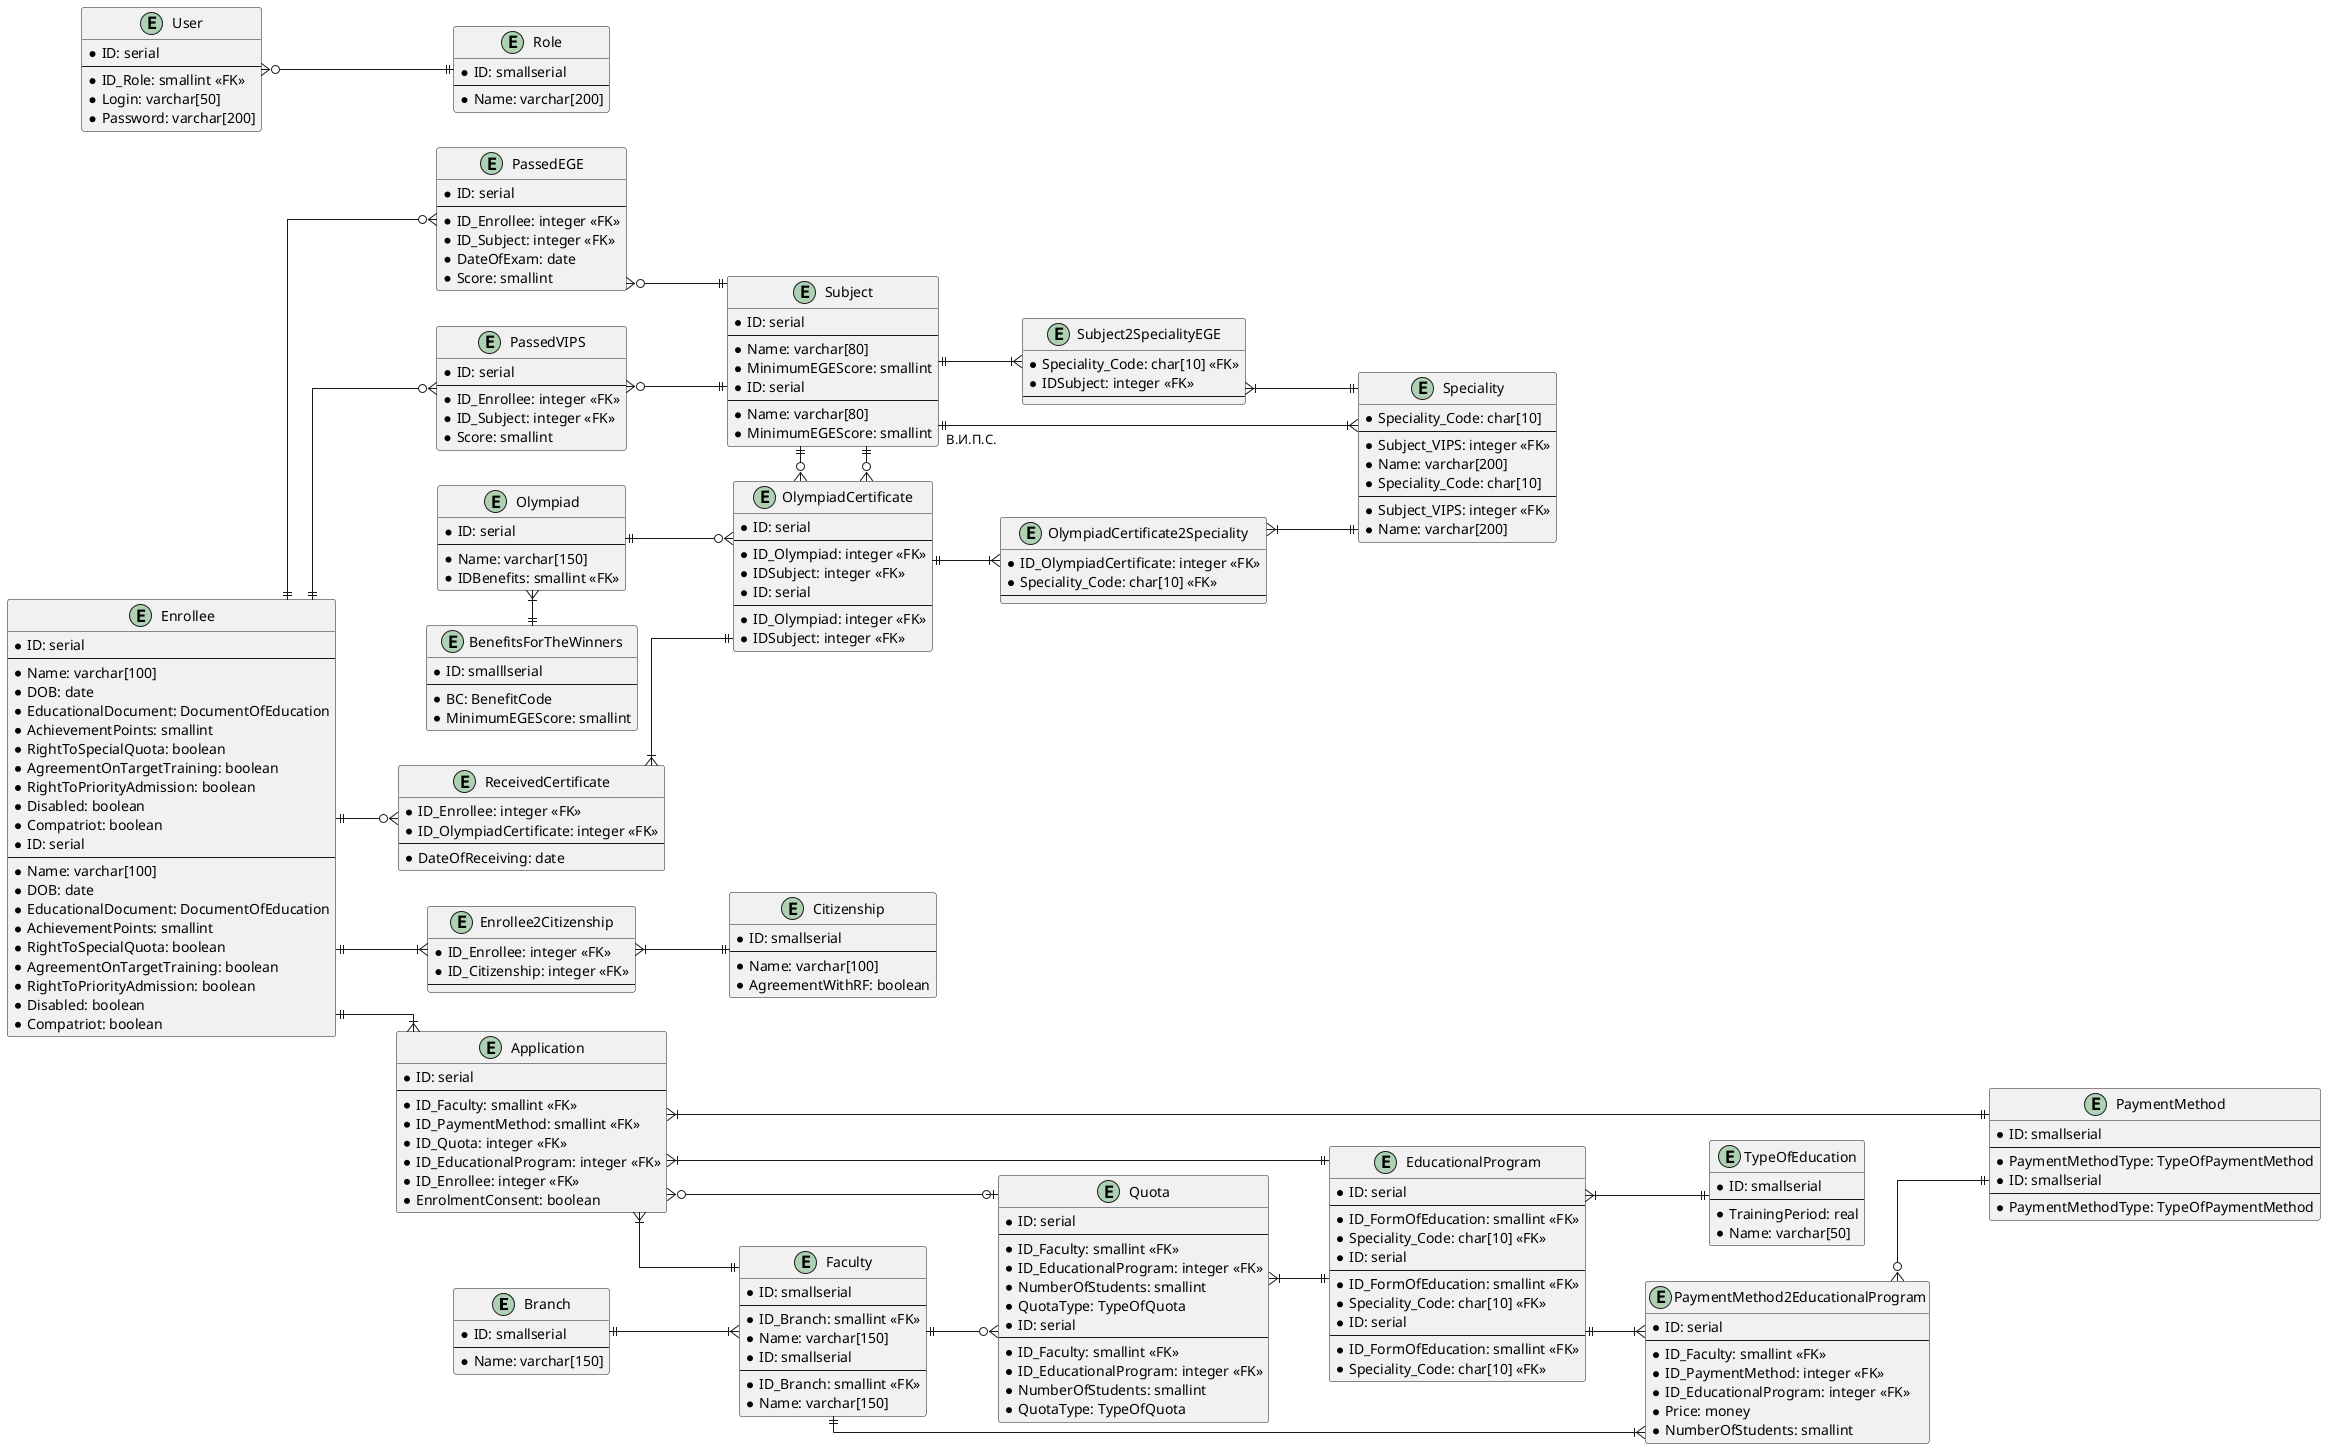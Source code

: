 @startuml
skinparam linetype ortho
left to right direction
entity Branch {
	  * ID: smallserial
	  --
	  * Name: varchar[150]
}
entity Faculty {
	  * ID: smallserial
	  --
	  * ID_Branch: smallint <<FK>>
	  * Name: varchar[150]
}

entity Quota {
	* ID: serial
	--
	* ID_Faculty: smallint <<FK>>
	* ID_EducationalProgram: integer <<FK>>
	* NumberOfStudents: smallint
	* QuotaType: TypeOfQuota
}
entity PaymentMethod2EducationalProgram {
	* ID: serial
	--
	* ID_Faculty: smallint <<FK>>
	* ID_PaymentMethod: integer <<FK>>
	* ID_EducationalProgram: integer <<FK>>
	* Price: money
	* NumberOfStudents: smallint
}

entity TypeOfEducation {
	  * ID: smallserial
	  --
	  * TrainingPeriod: real
	  * Name: varchar[50]
}
entity EducationalProgram {
	  * ID: serial
	  --
	  * ID_FormOfEducation: smallint <<FK>>
	  * Speciality_Code: char[10] <<FK>>
}
entity PaymentMethod {
	  * ID: smallserial
	  --
	  * PaymentMethodType: TypeOfPaymentMethod
}


entity Speciality {
	* Speciality_Code: char[10]
	--
	* Subject_VIPS: integer <<FK>>
	* Name: varchar[200]
}

'Faculty ||--|{ PaymentMethod2EducationalProgram
'Branch ||--|{ Faculty
'Faculty ||--o{ Quota

'EducationalProgram ||--|{  PaymentMethod2EducationalProgram
'PaymentMethod2EducationalProgram }o--|| PaymentMethod

'Quota }|--|| EducationalProgram

'EducationalProgram }|--|| TypeOfEducation
'EducationalProgram }|--|| Speciality





skinparam linetype ortho
entity Speciality {
	* Speciality_Code: char[10]
	--
	* Subject_VIPS: integer <<FK>>
	* Name: varchar[200]
}
entity Subject2SpecialityEGE {
	* Speciality_Code: char[10] <<FK>>
	* IDSubject: integer <<FK>>
	--
}
entity Subject {
	* ID: serial
	--
	* Name: varchar[80]
	* MinimumEGEScore: smallint 
}

entity BenefitsForTheWinners {
	* ID: smalllserial
	--
	* BC: BenefitCode
	* MinimumEGEScore: smallint
}

entity Olympiad {
	* ID: serial
	--
	* Name: varchar[150]
	* IDBenefits: smallint <<FK>>
}
entity OlympiadCertificate {
	* ID: serial
	--
	* ID_Olympiad: integer <<FK>>
	* IDSubject: integer <<FK>>
}
entity OlympiadCertificate2Speciality {
	* ID_OlympiadCertificate: integer <<FK>>
	* Speciality_Code: char[10] <<FK>>
	--
}

entity EducationalProgram {
	  * ID: serial
	  --
	  * ID_FormOfEducation: smallint <<FK>>
	  * Speciality_Code: char[10] <<FK>>
}

'BenefitsForTheWinners ||-left-|{ Olympiad
'Olympiad ||--o{ OlympiadCertificate
'EducationalProgram }|--|| Speciality
'Speciality }|-left-|| "В.И.П.С." Subject
'Subject ||--|{ Subject2SpecialityEGE
'Subject2SpecialityEGE }|--|| Speciality
'OlympiadCertificate ||--|{ OlympiadCertificate2Speciality
'OlympiadCertificate2Speciality }|--||  Speciality
'OlympiadCertificate }o--|| Subject


skinparam linetype ortho
entity Enrollee {
	* ID: serial
	--
	* Name: varchar[100]
	* DOB: date
	* EducationalDocument: DocumentOfEducation
	* AchievementPoints: smallint
	* RightToSpecialQuota: boolean
	* AgreementOnTargetTraining: boolean
	* RightToPriorityAdmission: boolean
	* Disabled: boolean
	* Compatriot: boolean
}

entity ReceivedCertificate {
	* ID_Enrollee: integer <<FK>>
	* ID_OlympiadCertificate: integer <<FK>>
	--
	* DateOfReceiving: date
}
entity OlympiadCertificate {
	* ID: serial
	--
	* ID_Olympiad: integer <<FK>>
	* IDSubject: integer <<FK>>
}
entity PassedEGE {
	* ID: serial
	--
	* ID_Enrollee: integer <<FK>>
	* ID_Subject: integer <<FK>>
	* DateOfExam: date
	* Score: smallint
}
entity Subject {
	* ID: serial
	--
	* Name: varchar[80]
	* MinimumEGEScore: smallint 
}
entity PassedVIPS {
	* ID: serial
	--
	* ID_Enrollee: integer <<FK>>
	* ID_Subject: integer <<FK>>
	* Score: smallint
}
entity Citizenship {
	* ID: smallserial
	--
	* Name: varchar[100]
	* AgreementWithRF: boolean
}

entity Enrollee2Citizenship {
	* ID_Enrollee: integer <<FK>>
	* ID_Citizenship: integer <<FK>>
	--
}

'Enrollee ||--o{ ReceivedCertificate
'ReceivedCertificate }|--o| OlympiadCertificate
'Enrollee ||--o{ PassedEGE
'PassedEGE }o--|| Subject
'Enrollee ||--o{ PassedVIPS
'PassedVIPS }o--|| Subject
'Enrollee ||--|{ Enrollee2Citizenship
'Enrollee2Citizenship }|--|| Citizenship
'OlympiadCertificate }o-left-|| Subject

skinparam linetype ortho
entity Enrollee {
	* ID: serial
	--
	* Name: varchar[100]
	* DOB: date
	* EducationalDocument: DocumentOfEducation
	* AchievementPoints: smallint
	* RightToSpecialQuota: boolean
	* AgreementOnTargetTraining: boolean
	* RightToPriorityAdmission: boolean
	* Disabled: boolean
	* Compatriot: boolean
}
entity Application {
	* ID: serial
	--
	* ID_Faculty: smallint <<FK>>
	* ID_PaymentMethod: smallint <<FK>>
	* ID_Quota: integer <<FK>>
	* ID_EducationalProgram: integer <<FK>>
	* ID_Enrollee: integer <<FK>>
	* EnrolmentConsent: boolean
}
entity EducationalProgram {
	  * ID: serial
	  --
	  * ID_FormOfEducation: smallint <<FK>>
	  * Speciality_Code: char[10] <<FK>>
}
entity PaymentMethod {
	  * ID: smallserial
	  --
	  * PaymentMethodType: TypeOfPaymentMethod
}
entity Faculty {
	  * ID: smallserial
	  --
	  * ID_Branch: smallint <<FK>>
	  * Name: varchar[150]
}
entity Quota {
	* ID: serial
	--
	* ID_Faculty: smallint <<FK>>
	* ID_EducationalProgram: integer <<FK>>
	* NumberOfStudents: smallint
	* QuotaType: TypeOfQuota
}
'Enrollee ||--|{ Application 
'Application }|-left--|| EducationalProgram
'Application }|-right-|| PaymentMethod
'Application }|--|| Faculty
'Application }o--o| Quota


entity User {
	* ID: serial
	--
	* ID_Role: smallint <<FK>>
	* Login: varchar[50]
	* Password: varchar[200]
}
entity Role {
	* ID: smallserial
	--
	* Name: varchar[200]
}	

Application }|--|| Faculty
Application }|-left--|| EducationalProgram
Application }o--o| Quota
Application }|-right-|| PaymentMethod
BenefitsForTheWinners ||-left-|{ Olympiad
Branch ||--|{ Faculty
EducationalProgram ||--|{  PaymentMethod2EducationalProgram
EducationalProgram }|--|| TypeOfEducation
Enrollee2Citizenship }|--|| Citizenship
Enrollee ||--|{ Application 
Enrollee ||--|{ Enrollee2Citizenship
Enrollee ||--o{ PassedEGE
Enrollee ||--o{ PassedVIPS
Enrollee ||--o{ ReceivedCertificate
Faculty ||--o{ Quota
Faculty ||--|{ PaymentMethod2EducationalProgram
OlympiadCertificate2Speciality }|--||  Speciality
OlympiadCertificate }o-left-|| Subject
OlympiadCertificate ||--|{ OlympiadCertificate2Speciality
OlympiadCertificate }o--|| Subject
Olympiad ||--o{ OlympiadCertificate
PassedEGE }o--|| Subject
PassedVIPS }o--|| Subject
PaymentMethod2EducationalProgram }o--|| PaymentMethod
Quota }|--|| EducationalProgram
ReceivedCertificate }|--|| OlympiadCertificate
Speciality }|-left-|| "В.И.П.С." Subject
Subject2SpecialityEGE }|--|| Speciality
Subject ||--|{ Subject2SpecialityEGE
User }o--|| Role
@enduml

